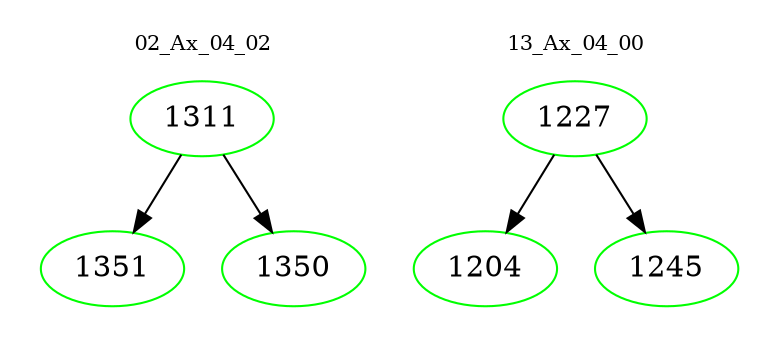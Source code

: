 digraph{
subgraph cluster_0 {
color = white
label = "02_Ax_04_02";
fontsize=10;
T0_1311 [label="1311", color="green"]
T0_1311 -> T0_1351 [color="black"]
T0_1351 [label="1351", color="green"]
T0_1311 -> T0_1350 [color="black"]
T0_1350 [label="1350", color="green"]
}
subgraph cluster_1 {
color = white
label = "13_Ax_04_00";
fontsize=10;
T1_1227 [label="1227", color="green"]
T1_1227 -> T1_1204 [color="black"]
T1_1204 [label="1204", color="green"]
T1_1227 -> T1_1245 [color="black"]
T1_1245 [label="1245", color="green"]
}
}

